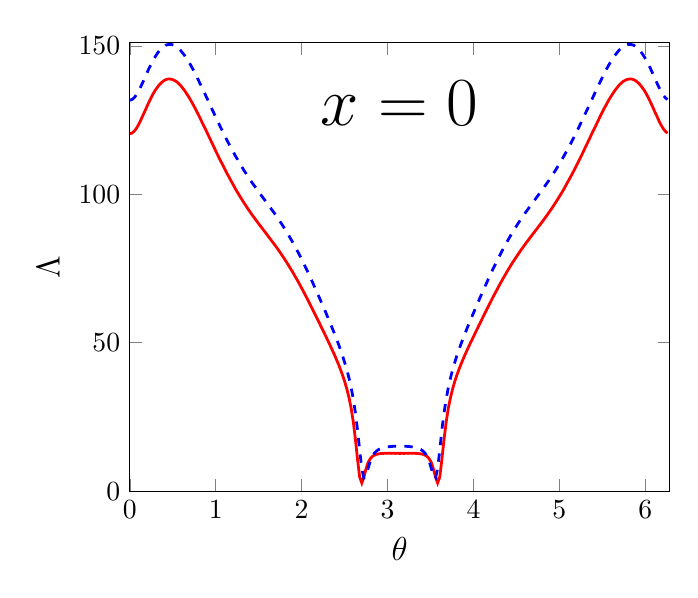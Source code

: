 \begin{tikzpicture}[scale=1]

  \begin{axis}[
    xmin = 0,
    xmax = 6.283,
    ymin = 0,
    ymax = 151,
    xlabel = {\large $\theta$},
    ylabel = {\large ${\Lambda}$},
    ylabel near ticks,
    title style={at={(0.5,0.9)},anchor=north},
    title = {\Huge $x = 0$},
  ]


\addplot[red,line width=1pt] coordinates{
(0.0e+00,1.204e+02)
(2.454e-02,1.206e+02)
(4.909e-02,1.212e+02)
(7.363e-02,1.221e+02)
(9.818e-02,1.233e+02)
(1.227e-01,1.247e+02)
(1.473e-01,1.263e+02)
(1.718e-01,1.278e+02)
(1.964e-01,1.294e+02)
(2.209e-01,1.31e+02)
(2.454e-01,1.324e+02)
(2.7e-01,1.338e+02)
(2.945e-01,1.35e+02)
(3.191e-01,1.36e+02)
(3.436e-01,1.369e+02)
(3.682e-01,1.376e+02)
(3.927e-01,1.382e+02)
(4.172e-01,1.386e+02)
(4.418e-01,1.388e+02)
(4.663e-01,1.388e+02)
(4.909e-01,1.387e+02)
(5.154e-01,1.384e+02)
(5.4e-01,1.38e+02)
(5.645e-01,1.374e+02)
(5.891e-01,1.367e+02)
(6.136e-01,1.358e+02)
(6.381e-01,1.349e+02)
(6.627e-01,1.338e+02)
(6.872e-01,1.327e+02)
(7.118e-01,1.315e+02)
(7.363e-01,1.302e+02)
(7.609e-01,1.289e+02)
(7.854e-01,1.275e+02)
(8.099e-01,1.261e+02)
(8.345e-01,1.246e+02)
(8.59e-01,1.231e+02)
(8.836e-01,1.217e+02)
(9.081e-01,1.202e+02)
(9.327e-01,1.187e+02)
(9.572e-01,1.172e+02)
(9.818e-01,1.157e+02)
(1.006e+00,1.142e+02)
(1.031e+00,1.127e+02)
(1.055e+00,1.113e+02)
(1.08e+00,1.099e+02)
(1.105e+00,1.085e+02)
(1.129e+00,1.071e+02)
(1.154e+00,1.058e+02)
(1.178e+00,1.045e+02)
(1.203e+00,1.032e+02)
(1.227e+00,1.019e+02)
(1.252e+00,1.007e+02)
(1.276e+00,9.953e+01)
(1.301e+00,9.838e+01)
(1.325e+00,9.726e+01)
(1.35e+00,9.617e+01)
(1.374e+00,9.511e+01)
(1.399e+00,9.408e+01)
(1.423e+00,9.306e+01)
(1.448e+00,9.209e+01)
(1.473e+00,9.111e+01)
(1.497e+00,9.017e+01)
(1.522e+00,8.922e+01)
(1.546e+00,8.831e+01)
(1.571e+00,8.737e+01)
(1.595e+00,8.646e+01)
(1.62e+00,8.552e+01)
(1.644e+00,8.459e+01)
(1.669e+00,8.363e+01)
(1.694e+00,8.267e+01)
(1.718e+00,8.168e+01)
(1.743e+00,8.068e+01)
(1.767e+00,7.963e+01)
(1.792e+00,7.858e+01)
(1.816e+00,7.748e+01)
(1.841e+00,7.637e+01)
(1.865e+00,7.521e+01)
(1.89e+00,7.404e+01)
(1.914e+00,7.282e+01)
(1.939e+00,7.159e+01)
(1.964e+00,7.031e+01)
(1.988e+00,6.902e+01)
(2.013e+00,6.769e+01)
(2.037e+00,6.635e+01)
(2.062e+00,6.497e+01)
(2.086e+00,6.359e+01)
(2.111e+00,6.218e+01)
(2.135e+00,6.077e+01)
(2.16e+00,5.934e+01)
(2.184e+00,5.79e+01)
(2.209e+00,5.645e+01)
(2.233e+00,5.5e+01)
(2.258e+00,5.354e+01)
(2.283e+00,5.207e+01)
(2.307e+00,5.058e+01)
(2.332e+00,4.907e+01)
(2.356e+00,4.754e+01)
(2.381e+00,4.597e+01)
(2.405e+00,4.434e+01)
(2.43e+00,4.263e+01)
(2.454e+00,4.083e+01)
(2.479e+00,3.886e+01)
(2.503e+00,3.67e+01)
(2.528e+00,3.421e+01)
(2.553e+00,3.131e+01)
(2.577e+00,2.771e+01)
(2.602e+00,2.318e+01)
(2.626e+00,1.735e+01)
(2.651e+00,1.055e+01)
(2.675e+00,4.761e+00)
(2.7e+00,2.755e+00)
(2.724e+00,4.723e+00)
(2.749e+00,7.465e+00)
(2.773e+00,9.639e+00)
(2.798e+00,1.089e+01)
(2.822e+00,1.169e+01)
(2.847e+00,1.212e+01)
(2.872e+00,1.242e+01)
(2.896e+00,1.255e+01)
(2.921e+00,1.268e+01)
(2.945e+00,1.27e+01)
(2.97e+00,1.276e+01)
(2.994e+00,1.273e+01)
(3.019e+00,1.277e+01)
(3.043e+00,1.273e+01)
(3.068e+00,1.276e+01)
(3.092e+00,1.272e+01)
(3.117e+00,1.275e+01)
(3.142e+00,1.271e+01)
(3.166e+00,1.275e+01)
(3.191e+00,1.272e+01)
(3.215e+00,1.276e+01)
(3.24e+00,1.273e+01)
(3.264e+00,1.277e+01)
(3.289e+00,1.273e+01)
(3.313e+00,1.276e+01)
(3.338e+00,1.27e+01)
(3.362e+00,1.268e+01)
(3.387e+00,1.255e+01)
(3.412e+00,1.242e+01)
(3.436e+00,1.212e+01)
(3.461e+00,1.169e+01)
(3.485e+00,1.089e+01)
(3.51e+00,9.639e+00)
(3.534e+00,7.465e+00)
(3.559e+00,4.723e+00)
(3.583e+00,2.755e+00)
(3.608e+00,4.761e+00)
(3.632e+00,1.055e+01)
(3.657e+00,1.735e+01)
(3.682e+00,2.318e+01)
(3.706e+00,2.771e+01)
(3.731e+00,3.131e+01)
(3.755e+00,3.421e+01)
(3.78e+00,3.67e+01)
(3.804e+00,3.886e+01)
(3.829e+00,4.083e+01)
(3.853e+00,4.263e+01)
(3.878e+00,4.434e+01)
(3.902e+00,4.597e+01)
(3.927e+00,4.754e+01)
(3.951e+00,4.907e+01)
(3.976e+00,5.058e+01)
(4.001e+00,5.207e+01)
(4.025e+00,5.354e+01)
(4.05e+00,5.5e+01)
(4.074e+00,5.645e+01)
(4.099e+00,5.79e+01)
(4.123e+00,5.934e+01)
(4.148e+00,6.077e+01)
(4.172e+00,6.218e+01)
(4.197e+00,6.359e+01)
(4.221e+00,6.497e+01)
(4.246e+00,6.635e+01)
(4.271e+00,6.769e+01)
(4.295e+00,6.902e+01)
(4.32e+00,7.031e+01)
(4.344e+00,7.159e+01)
(4.369e+00,7.282e+01)
(4.393e+00,7.404e+01)
(4.418e+00,7.521e+01)
(4.442e+00,7.637e+01)
(4.467e+00,7.748e+01)
(4.492e+00,7.858e+01)
(4.516e+00,7.963e+01)
(4.541e+00,8.068e+01)
(4.565e+00,8.168e+01)
(4.59e+00,8.267e+01)
(4.614e+00,8.363e+01)
(4.639e+00,8.459e+01)
(4.663e+00,8.552e+01)
(4.688e+00,8.646e+01)
(4.712e+00,8.737e+01)
(4.737e+00,8.831e+01)
(4.761e+00,8.922e+01)
(4.786e+00,9.017e+01)
(4.811e+00,9.111e+01)
(4.835e+00,9.209e+01)
(4.86e+00,9.306e+01)
(4.884e+00,9.408e+01)
(4.909e+00,9.511e+01)
(4.933e+00,9.617e+01)
(4.958e+00,9.726e+01)
(4.982e+00,9.838e+01)
(5.007e+00,9.953e+01)
(5.032e+00,1.007e+02)
(5.056e+00,1.019e+02)
(5.08e+00,1.032e+02)
(5.105e+00,1.045e+02)
(5.13e+00,1.058e+02)
(5.154e+00,1.071e+02)
(5.179e+00,1.085e+02)
(5.203e+00,1.099e+02)
(5.228e+00,1.113e+02)
(5.252e+00,1.127e+02)
(5.277e+00,1.142e+02)
(5.301e+00,1.157e+02)
(5.326e+00,1.172e+02)
(5.351e+00,1.187e+02)
(5.375e+00,1.202e+02)
(5.4e+00,1.217e+02)
(5.424e+00,1.231e+02)
(5.449e+00,1.246e+02)
(5.473e+00,1.261e+02)
(5.498e+00,1.275e+02)
(5.522e+00,1.289e+02)
(5.547e+00,1.302e+02)
(5.571e+00,1.315e+02)
(5.596e+00,1.327e+02)
(5.62e+00,1.338e+02)
(5.645e+00,1.349e+02)
(5.67e+00,1.358e+02)
(5.694e+00,1.367e+02)
(5.719e+00,1.374e+02)
(5.743e+00,1.38e+02)
(5.768e+00,1.384e+02)
(5.792e+00,1.387e+02)
(5.817e+00,1.388e+02)
(5.841e+00,1.388e+02)
(5.866e+00,1.386e+02)
(5.891e+00,1.382e+02)
(5.915e+00,1.376e+02)
(5.94e+00,1.369e+02)
(5.964e+00,1.36e+02)
(5.989e+00,1.35e+02)
(6.013e+00,1.338e+02)
(6.038e+00,1.324e+02)
(6.062e+00,1.31e+02)
(6.087e+00,1.294e+02)
(6.111e+00,1.278e+02)
(6.136e+00,1.263e+02)
(6.16e+00,1.247e+02)
(6.185e+00,1.233e+02)
(6.21e+00,1.221e+02)
(6.234e+00,1.212e+02)
(6.259e+00,1.206e+02)
};


\addplot[blue,dashed,line width=1pt] coordinates{
(0.0e+00,1.317e+02)
(2.454e-02,1.319e+02)
(4.909e-02,1.325e+02)
(7.363e-02,1.334e+02)
(9.818e-02,1.346e+02)
(1.227e-01,1.36e+02)
(1.473e-01,1.375e+02)
(1.718e-01,1.391e+02)
(1.964e-01,1.407e+02)
(2.209e-01,1.423e+02)
(2.454e-01,1.437e+02)
(2.7e-01,1.451e+02)
(2.945e-01,1.463e+02)
(3.191e-01,1.474e+02)
(3.436e-01,1.484e+02)
(3.682e-01,1.491e+02)
(3.927e-01,1.497e+02)
(4.172e-01,1.502e+02)
(4.418e-01,1.504e+02)
(4.663e-01,1.505e+02)
(4.909e-01,1.504e+02)
(5.154e-01,1.502e+02)
(5.4e-01,1.497e+02)
(5.645e-01,1.492e+02)
(5.891e-01,1.485e+02)
(6.136e-01,1.476e+02)
(6.381e-01,1.467e+02)
(6.627e-01,1.456e+02)
(6.872e-01,1.445e+02)
(7.118e-01,1.433e+02)
(7.363e-01,1.42e+02)
(7.609e-01,1.406e+02)
(7.854e-01,1.392e+02)
(8.099e-01,1.377e+02)
(8.345e-01,1.363e+02)
(8.59e-01,1.348e+02)
(8.836e-01,1.332e+02)
(9.081e-01,1.317e+02)
(9.327e-01,1.302e+02)
(9.572e-01,1.286e+02)
(9.818e-01,1.271e+02)
(1.006e+00,1.256e+02)
(1.031e+00,1.241e+02)
(1.055e+00,1.226e+02)
(1.08e+00,1.212e+02)
(1.105e+00,1.197e+02)
(1.129e+00,1.183e+02)
(1.154e+00,1.169e+02)
(1.178e+00,1.156e+02)
(1.203e+00,1.143e+02)
(1.227e+00,1.13e+02)
(1.252e+00,1.118e+02)
(1.276e+00,1.105e+02)
(1.301e+00,1.094e+02)
(1.325e+00,1.082e+02)
(1.35e+00,1.071e+02)
(1.374e+00,1.06e+02)
(1.399e+00,1.049e+02)
(1.423e+00,1.039e+02)
(1.448e+00,1.029e+02)
(1.473e+00,1.019e+02)
(1.497e+00,1.009e+02)
(1.522e+00,9.995e+01)
(1.546e+00,9.899e+01)
(1.571e+00,9.803e+01)
(1.595e+00,9.708e+01)
(1.62e+00,9.611e+01)
(1.644e+00,9.514e+01)
(1.669e+00,9.416e+01)
(1.694e+00,9.315e+01)
(1.718e+00,9.213e+01)
(1.743e+00,9.107e+01)
(1.767e+00,9.0e+01)
(1.792e+00,8.889e+01)
(1.816e+00,8.775e+01)
(1.841e+00,8.657e+01)
(1.865e+00,8.536e+01)
(1.89e+00,8.411e+01)
(1.914e+00,8.283e+01)
(1.939e+00,8.151e+01)
(1.964e+00,8.016e+01)
(1.988e+00,7.877e+01)
(2.013e+00,7.735e+01)
(2.037e+00,7.589e+01)
(2.062e+00,7.441e+01)
(2.086e+00,7.289e+01)
(2.111e+00,7.136e+01)
(2.135e+00,6.979e+01)
(2.16e+00,6.821e+01)
(2.184e+00,6.661e+01)
(2.209e+00,6.499e+01)
(2.233e+00,6.335e+01)
(2.258e+00,6.171e+01)
(2.283e+00,6.004e+01)
(2.307e+00,5.835e+01)
(2.332e+00,5.665e+01)
(2.356e+00,5.491e+01)
(2.381e+00,5.313e+01)
(2.405e+00,5.131e+01)
(2.43e+00,4.942e+01)
(2.454e+00,4.745e+01)
(2.479e+00,4.536e+01)
(2.503e+00,4.311e+01)
(2.528e+00,4.066e+01)
(2.553e+00,3.789e+01)
(2.577e+00,3.471e+01)
(2.602e+00,3.091e+01)
(2.626e+00,2.626e+01)
(2.651e+00,2.051e+01)
(2.675e+00,1.383e+01)
(2.7e+00,7.652e+00)
(2.724e+00,4.438e+00)
(2.749e+00,5.152e+00)
(2.773e+00,7.612e+00)
(2.798e+00,1.002e+01)
(2.822e+00,1.169e+01)
(2.847e+00,1.282e+01)
(2.872e+00,1.353e+01)
(2.896e+00,1.403e+01)
(2.921e+00,1.435e+01)
(2.945e+00,1.46e+01)
(2.97e+00,1.476e+01)
(2.994e+00,1.49e+01)
(3.019e+00,1.498e+01)
(3.043e+00,1.507e+01)
(3.068e+00,1.51e+01)
(3.092e+00,1.515e+01)
(3.117e+00,1.516e+01)
(3.142e+00,1.518e+01)
(3.166e+00,1.516e+01)
(3.191e+00,1.515e+01)
(3.215e+00,1.51e+01)
(3.24e+00,1.507e+01)
(3.264e+00,1.498e+01)
(3.289e+00,1.49e+01)
(3.313e+00,1.476e+01)
(3.338e+00,1.46e+01)
(3.362e+00,1.435e+01)
(3.387e+00,1.403e+01)
(3.412e+00,1.353e+01)
(3.436e+00,1.282e+01)
(3.461e+00,1.169e+01)
(3.485e+00,1.002e+01)
(3.51e+00,7.612e+00)
(3.534e+00,5.152e+00)
(3.559e+00,4.438e+00)
(3.583e+00,7.652e+00)
(3.608e+00,1.383e+01)
(3.632e+00,2.051e+01)
(3.657e+00,2.626e+01)
(3.682e+00,3.091e+01)
(3.706e+00,3.471e+01)
(3.731e+00,3.789e+01)
(3.755e+00,4.066e+01)
(3.78e+00,4.311e+01)
(3.804e+00,4.536e+01)
(3.829e+00,4.745e+01)
(3.853e+00,4.942e+01)
(3.878e+00,5.131e+01)
(3.902e+00,5.313e+01)
(3.927e+00,5.491e+01)
(3.951e+00,5.665e+01)
(3.976e+00,5.835e+01)
(4.001e+00,6.004e+01)
(4.025e+00,6.171e+01)
(4.05e+00,6.335e+01)
(4.074e+00,6.499e+01)
(4.099e+00,6.661e+01)
(4.123e+00,6.821e+01)
(4.148e+00,6.979e+01)
(4.172e+00,7.136e+01)
(4.197e+00,7.289e+01)
(4.221e+00,7.441e+01)
(4.246e+00,7.589e+01)
(4.271e+00,7.735e+01)
(4.295e+00,7.877e+01)
(4.32e+00,8.016e+01)
(4.344e+00,8.151e+01)
(4.369e+00,8.283e+01)
(4.393e+00,8.411e+01)
(4.418e+00,8.536e+01)
(4.442e+00,8.657e+01)
(4.467e+00,8.775e+01)
(4.492e+00,8.889e+01)
(4.516e+00,9.0e+01)
(4.541e+00,9.107e+01)
(4.565e+00,9.213e+01)
(4.59e+00,9.315e+01)
(4.614e+00,9.416e+01)
(4.639e+00,9.514e+01)
(4.663e+00,9.611e+01)
(4.688e+00,9.708e+01)
(4.712e+00,9.803e+01)
(4.737e+00,9.899e+01)
(4.761e+00,9.995e+01)
(4.786e+00,1.009e+02)
(4.811e+00,1.019e+02)
(4.835e+00,1.029e+02)
(4.86e+00,1.039e+02)
(4.884e+00,1.049e+02)
(4.909e+00,1.06e+02)
(4.933e+00,1.071e+02)
(4.958e+00,1.082e+02)
(4.982e+00,1.094e+02)
(5.007e+00,1.105e+02)
(5.032e+00,1.118e+02)
(5.056e+00,1.13e+02)
(5.08e+00,1.143e+02)
(5.105e+00,1.156e+02)
(5.13e+00,1.169e+02)
(5.154e+00,1.183e+02)
(5.179e+00,1.197e+02)
(5.203e+00,1.212e+02)
(5.228e+00,1.226e+02)
(5.252e+00,1.241e+02)
(5.277e+00,1.256e+02)
(5.301e+00,1.271e+02)
(5.326e+00,1.286e+02)
(5.351e+00,1.302e+02)
(5.375e+00,1.317e+02)
(5.4e+00,1.332e+02)
(5.424e+00,1.348e+02)
(5.449e+00,1.363e+02)
(5.473e+00,1.377e+02)
(5.498e+00,1.392e+02)
(5.522e+00,1.406e+02)
(5.547e+00,1.42e+02)
(5.571e+00,1.433e+02)
(5.596e+00,1.445e+02)
(5.62e+00,1.456e+02)
(5.645e+00,1.467e+02)
(5.67e+00,1.476e+02)
(5.694e+00,1.485e+02)
(5.719e+00,1.492e+02)
(5.743e+00,1.497e+02)
(5.768e+00,1.502e+02)
(5.792e+00,1.504e+02)
(5.817e+00,1.505e+02)
(5.841e+00,1.504e+02)
(5.866e+00,1.502e+02)
(5.891e+00,1.497e+02)
(5.915e+00,1.491e+02)
(5.94e+00,1.484e+02)
(5.964e+00,1.474e+02)
(5.989e+00,1.463e+02)
(6.013e+00,1.451e+02)
(6.038e+00,1.437e+02)
(6.062e+00,1.423e+02)
(6.087e+00,1.407e+02)
(6.111e+00,1.391e+02)
(6.136e+00,1.375e+02)
(6.16e+00,1.36e+02)
(6.185e+00,1.346e+02)
(6.21e+00,1.334e+02)
(6.234e+00,1.325e+02)
(6.259e+00,1.319e+02)
};


\end{axis}


\end{tikzpicture}
